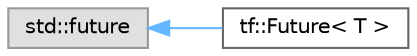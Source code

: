 digraph "类继承关系图"
{
 // LATEX_PDF_SIZE
  bgcolor="transparent";
  edge [fontname=Helvetica,fontsize=10,labelfontname=Helvetica,labelfontsize=10];
  node [fontname=Helvetica,fontsize=10,shape=box,height=0.2,width=0.4];
  rankdir="LR";
  Node0 [id="Node000000",label="std::future",height=0.2,width=0.4,color="grey60", fillcolor="#E0E0E0", style="filled",tooltip=" "];
  Node0 -> Node1 [id="edge6561_Node000000_Node000001",dir="back",color="steelblue1",style="solid",tooltip=" "];
  Node1 [id="Node000001",label="tf::Future\< T \>",height=0.2,width=0.4,color="grey40", fillcolor="white", style="filled",URL="$classtf_1_1_future.html",tooltip="class to access the result of an execution"];
}
